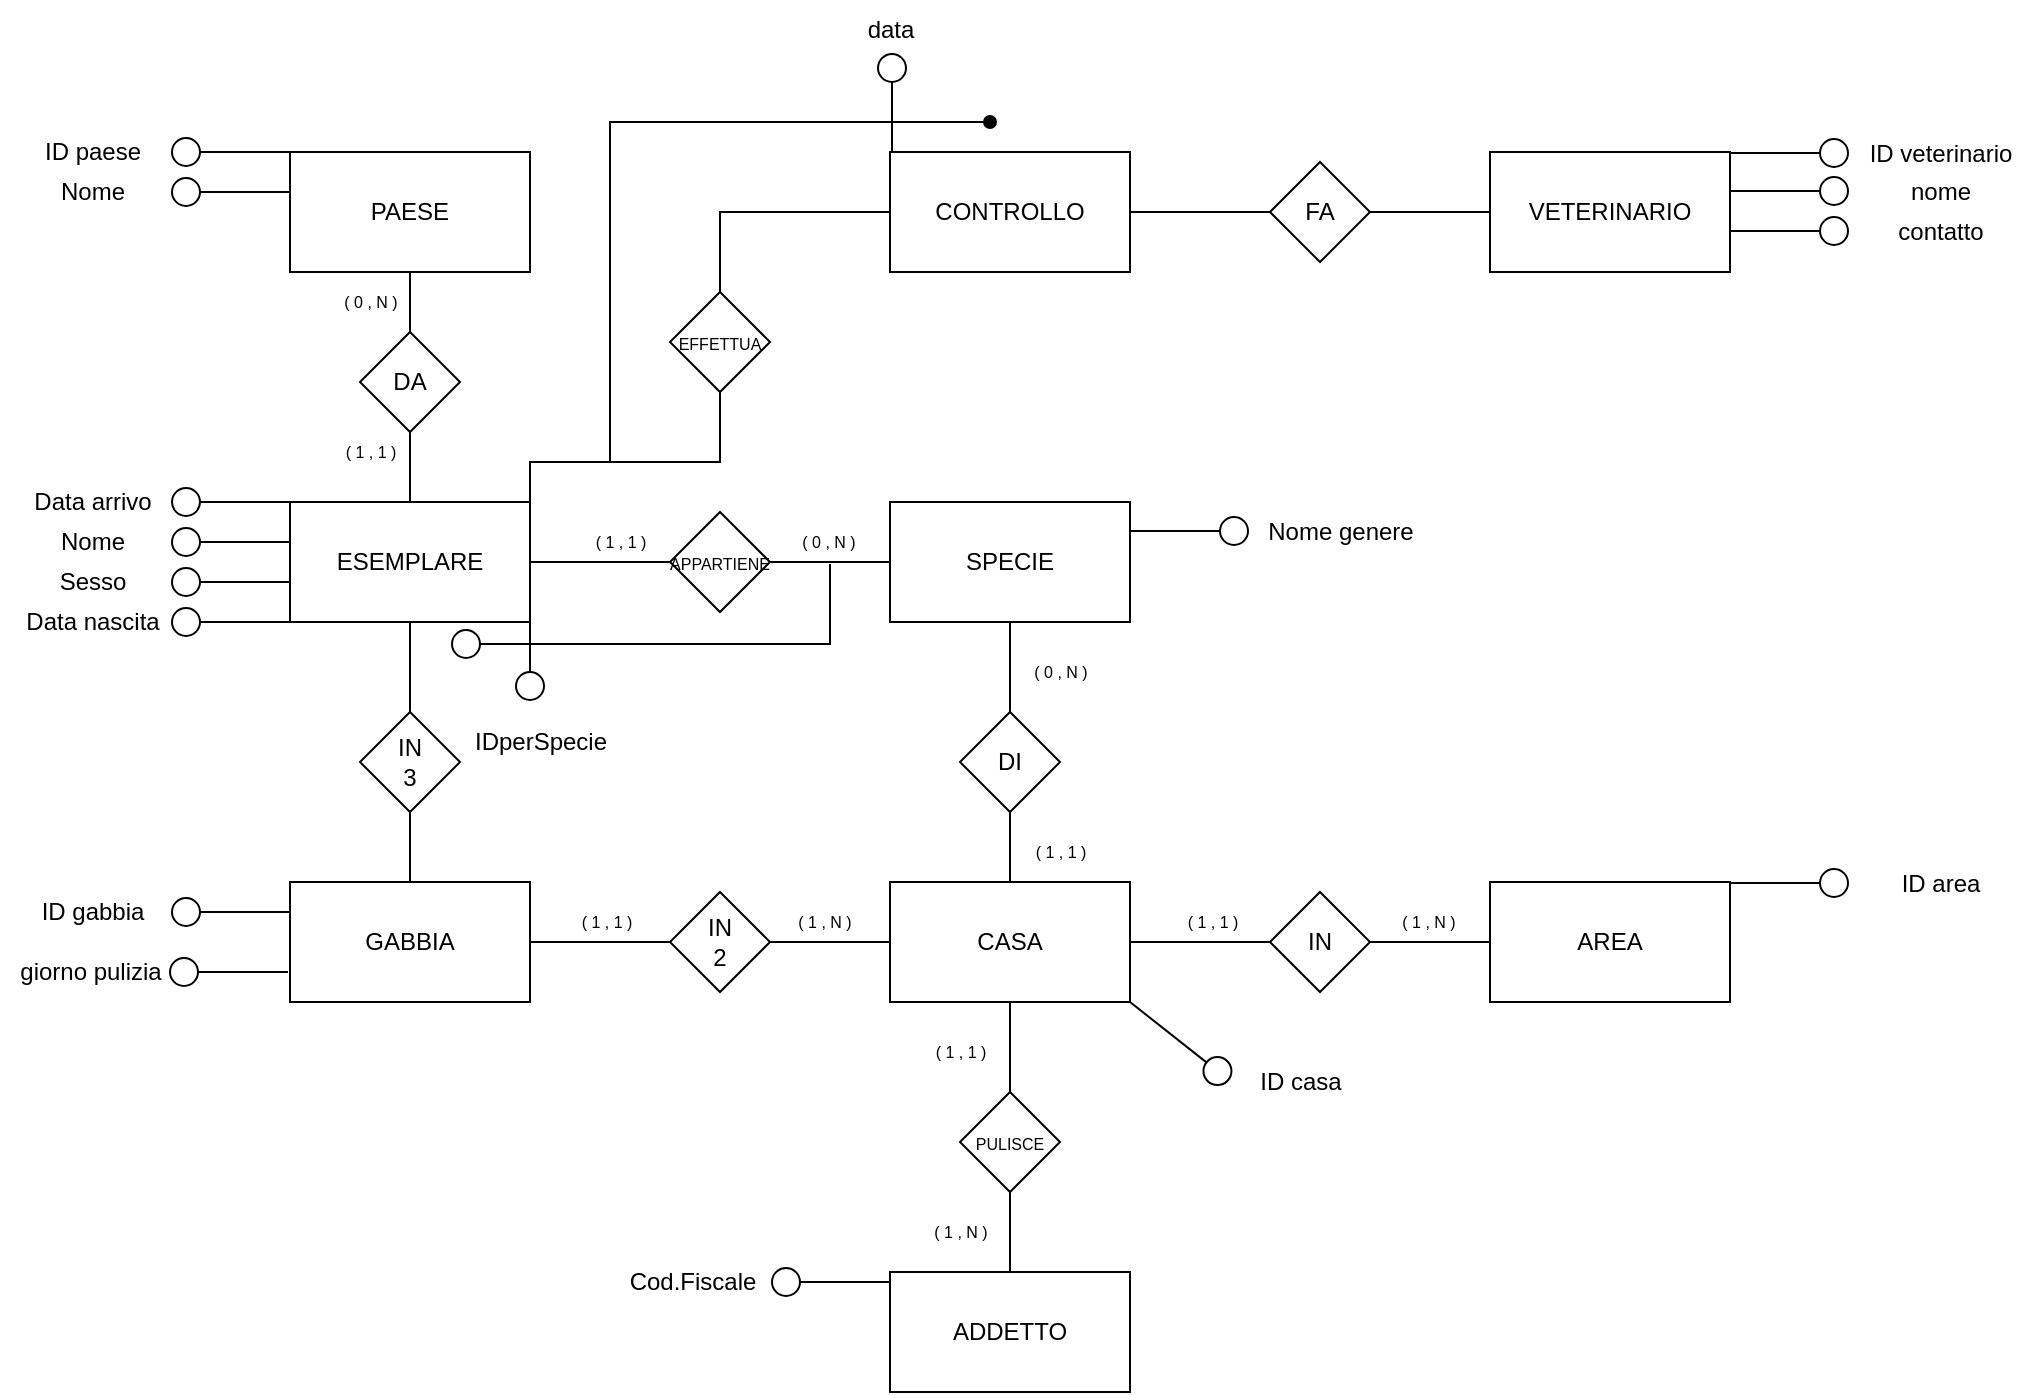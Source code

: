<mxfile version="20.8.20" type="device"><diagram name="Pagina-1" id="XJA15G_F2cv-zmy-xcmw"><mxGraphModel dx="2603" dy="2418" grid="1" gridSize="10" guides="1" tooltips="1" connect="1" arrows="1" fold="1" page="1" pageScale="1" pageWidth="1169" pageHeight="1654" math="0" shadow="0"><root><mxCell id="0"/><mxCell id="1" parent="0"/><mxCell id="vE_S6C_gx1YkcnpXVHqe-26" value="" style="edgeStyle=orthogonalEdgeStyle;rounded=0;orthogonalLoop=1;jettySize=auto;html=1;endArrow=none;endFill=0;" edge="1" parent="1" source="vE_S6C_gx1YkcnpXVHqe-1" target="vE_S6C_gx1YkcnpXVHqe-13"><mxGeometry relative="1" as="geometry"/></mxCell><mxCell id="vE_S6C_gx1YkcnpXVHqe-1" value="ESEMPLARE" style="rounded=0;whiteSpace=wrap;html=1;" vertex="1" parent="1"><mxGeometry x="130" y="245" width="120" height="60" as="geometry"/></mxCell><mxCell id="vE_S6C_gx1YkcnpXVHqe-2" value="SPECIE" style="rounded=0;whiteSpace=wrap;html=1;" vertex="1" parent="1"><mxGeometry x="430" y="245" width="120" height="60" as="geometry"/></mxCell><mxCell id="vE_S6C_gx1YkcnpXVHqe-28" value="" style="edgeStyle=orthogonalEdgeStyle;rounded=0;orthogonalLoop=1;jettySize=auto;html=1;endArrow=none;endFill=0;" edge="1" parent="1" source="vE_S6C_gx1YkcnpXVHqe-3" target="vE_S6C_gx1YkcnpXVHqe-12"><mxGeometry relative="1" as="geometry"/></mxCell><mxCell id="vE_S6C_gx1YkcnpXVHqe-3" value="GABBIA" style="rounded=0;whiteSpace=wrap;html=1;" vertex="1" parent="1"><mxGeometry x="130" y="435" width="120" height="60" as="geometry"/></mxCell><mxCell id="vE_S6C_gx1YkcnpXVHqe-23" value="" style="edgeStyle=orthogonalEdgeStyle;rounded=0;orthogonalLoop=1;jettySize=auto;html=1;endArrow=none;endFill=0;" edge="1" parent="1" source="vE_S6C_gx1YkcnpXVHqe-4" target="vE_S6C_gx1YkcnpXVHqe-16"><mxGeometry relative="1" as="geometry"/></mxCell><mxCell id="vE_S6C_gx1YkcnpXVHqe-4" value="PAESE" style="rounded=0;whiteSpace=wrap;html=1;" vertex="1" parent="1"><mxGeometry x="130" y="70" width="120" height="60" as="geometry"/></mxCell><mxCell id="vE_S6C_gx1YkcnpXVHqe-21" style="edgeStyle=orthogonalEdgeStyle;rounded=0;orthogonalLoop=1;jettySize=auto;html=1;entryX=0.5;entryY=0;entryDx=0;entryDy=0;endArrow=none;endFill=0;" edge="1" parent="1" source="vE_S6C_gx1YkcnpXVHqe-5" target="vE_S6C_gx1YkcnpXVHqe-17"><mxGeometry relative="1" as="geometry"/></mxCell><mxCell id="vE_S6C_gx1YkcnpXVHqe-5" value="CONTROLLO" style="rounded=0;whiteSpace=wrap;html=1;" vertex="1" parent="1"><mxGeometry x="430" y="70" width="120" height="60" as="geometry"/></mxCell><mxCell id="vE_S6C_gx1YkcnpXVHqe-6" value="VETERINARIO" style="rounded=0;whiteSpace=wrap;html=1;" vertex="1" parent="1"><mxGeometry x="730" y="70" width="120" height="60" as="geometry"/></mxCell><mxCell id="vE_S6C_gx1YkcnpXVHqe-30" value="" style="edgeStyle=orthogonalEdgeStyle;rounded=0;orthogonalLoop=1;jettySize=auto;html=1;endArrow=none;endFill=0;" edge="1" parent="1" source="vE_S6C_gx1YkcnpXVHqe-7" target="vE_S6C_gx1YkcnpXVHqe-11"><mxGeometry relative="1" as="geometry"/></mxCell><mxCell id="vE_S6C_gx1YkcnpXVHqe-32" value="" style="edgeStyle=orthogonalEdgeStyle;rounded=0;orthogonalLoop=1;jettySize=auto;html=1;endArrow=none;endFill=0;" edge="1" parent="1" source="vE_S6C_gx1YkcnpXVHqe-7" target="vE_S6C_gx1YkcnpXVHqe-10"><mxGeometry relative="1" as="geometry"/></mxCell><mxCell id="vE_S6C_gx1YkcnpXVHqe-82" value="" style="edgeStyle=orthogonalEdgeStyle;rounded=0;orthogonalLoop=1;jettySize=auto;html=1;fontSize=8;endArrow=none;endFill=0;" edge="1" parent="1" source="vE_S6C_gx1YkcnpXVHqe-7" target="vE_S6C_gx1YkcnpXVHqe-78"><mxGeometry relative="1" as="geometry"/></mxCell><mxCell id="vE_S6C_gx1YkcnpXVHqe-7" value="CASA" style="rounded=0;whiteSpace=wrap;html=1;" vertex="1" parent="1"><mxGeometry x="430" y="435" width="120" height="60" as="geometry"/></mxCell><mxCell id="vE_S6C_gx1YkcnpXVHqe-8" value="AREA" style="rounded=0;whiteSpace=wrap;html=1;" vertex="1" parent="1"><mxGeometry x="730" y="435" width="120" height="60" as="geometry"/></mxCell><mxCell id="vE_S6C_gx1YkcnpXVHqe-9" value="ADDETTO" style="rounded=0;whiteSpace=wrap;html=1;" vertex="1" parent="1"><mxGeometry x="430" y="630" width="120" height="60" as="geometry"/></mxCell><mxCell id="vE_S6C_gx1YkcnpXVHqe-33" value="" style="edgeStyle=orthogonalEdgeStyle;rounded=0;orthogonalLoop=1;jettySize=auto;html=1;endArrow=none;endFill=0;" edge="1" parent="1" source="vE_S6C_gx1YkcnpXVHqe-10" target="vE_S6C_gx1YkcnpXVHqe-9"><mxGeometry relative="1" as="geometry"/></mxCell><mxCell id="vE_S6C_gx1YkcnpXVHqe-10" value="&lt;font style=&quot;font-size: 8px;&quot;&gt;PULISCE&lt;/font&gt;" style="rhombus;whiteSpace=wrap;html=1;" vertex="1" parent="1"><mxGeometry x="465" y="540" width="50" height="50" as="geometry"/></mxCell><mxCell id="vE_S6C_gx1YkcnpXVHqe-31" value="" style="edgeStyle=orthogonalEdgeStyle;rounded=0;orthogonalLoop=1;jettySize=auto;html=1;endArrow=none;endFill=0;" edge="1" parent="1" source="vE_S6C_gx1YkcnpXVHqe-11" target="vE_S6C_gx1YkcnpXVHqe-8"><mxGeometry relative="1" as="geometry"/></mxCell><mxCell id="vE_S6C_gx1YkcnpXVHqe-11" value="IN" style="rhombus;whiteSpace=wrap;html=1;" vertex="1" parent="1"><mxGeometry x="620" y="440" width="50" height="50" as="geometry"/></mxCell><mxCell id="vE_S6C_gx1YkcnpXVHqe-29" value="" style="edgeStyle=orthogonalEdgeStyle;rounded=0;orthogonalLoop=1;jettySize=auto;html=1;endArrow=none;endFill=0;" edge="1" parent="1" source="vE_S6C_gx1YkcnpXVHqe-12" target="vE_S6C_gx1YkcnpXVHqe-7"><mxGeometry relative="1" as="geometry"/></mxCell><mxCell id="vE_S6C_gx1YkcnpXVHqe-12" value="IN&lt;br&gt;2" style="rhombus;whiteSpace=wrap;html=1;" vertex="1" parent="1"><mxGeometry x="320" y="440" width="50" height="50" as="geometry"/></mxCell><mxCell id="vE_S6C_gx1YkcnpXVHqe-27" value="" style="edgeStyle=orthogonalEdgeStyle;rounded=0;orthogonalLoop=1;jettySize=auto;html=1;endArrow=none;endFill=0;" edge="1" parent="1" source="vE_S6C_gx1YkcnpXVHqe-13" target="vE_S6C_gx1YkcnpXVHqe-3"><mxGeometry relative="1" as="geometry"/></mxCell><mxCell id="vE_S6C_gx1YkcnpXVHqe-13" value="IN&lt;br&gt;3" style="rhombus;whiteSpace=wrap;html=1;" vertex="1" parent="1"><mxGeometry x="165" y="350" width="50" height="50" as="geometry"/></mxCell><mxCell id="vE_S6C_gx1YkcnpXVHqe-24" value="" style="edgeStyle=orthogonalEdgeStyle;rounded=0;orthogonalLoop=1;jettySize=auto;html=1;endArrow=none;endFill=0;" edge="1" parent="1" source="vE_S6C_gx1YkcnpXVHqe-14" target="vE_S6C_gx1YkcnpXVHqe-1"><mxGeometry relative="1" as="geometry"/></mxCell><mxCell id="vE_S6C_gx1YkcnpXVHqe-25" value="" style="edgeStyle=orthogonalEdgeStyle;rounded=0;orthogonalLoop=1;jettySize=auto;html=1;endArrow=none;endFill=0;" edge="1" parent="1" source="vE_S6C_gx1YkcnpXVHqe-14" target="vE_S6C_gx1YkcnpXVHqe-2"><mxGeometry relative="1" as="geometry"/></mxCell><mxCell id="vE_S6C_gx1YkcnpXVHqe-14" value="&lt;font style=&quot;font-size: 8px;&quot;&gt;APPARTIENE&lt;/font&gt;" style="rhombus;whiteSpace=wrap;html=1;" vertex="1" parent="1"><mxGeometry x="320" y="250" width="50" height="50" as="geometry"/></mxCell><mxCell id="vE_S6C_gx1YkcnpXVHqe-22" value="" style="edgeStyle=orthogonalEdgeStyle;rounded=0;orthogonalLoop=1;jettySize=auto;html=1;endArrow=none;endFill=0;" edge="1" parent="1" source="vE_S6C_gx1YkcnpXVHqe-16" target="vE_S6C_gx1YkcnpXVHqe-1"><mxGeometry relative="1" as="geometry"/></mxCell><mxCell id="vE_S6C_gx1YkcnpXVHqe-16" value="DA" style="rhombus;whiteSpace=wrap;html=1;" vertex="1" parent="1"><mxGeometry x="165" y="160" width="50" height="50" as="geometry"/></mxCell><mxCell id="vE_S6C_gx1YkcnpXVHqe-34" style="edgeStyle=orthogonalEdgeStyle;rounded=0;orthogonalLoop=1;jettySize=auto;html=1;exitX=0.5;exitY=1;exitDx=0;exitDy=0;entryX=1;entryY=0;entryDx=0;entryDy=0;endArrow=none;endFill=0;" edge="1" parent="1" source="vE_S6C_gx1YkcnpXVHqe-17" target="vE_S6C_gx1YkcnpXVHqe-1"><mxGeometry relative="1" as="geometry"><Array as="points"><mxPoint x="345" y="225"/><mxPoint x="250" y="225"/></Array></mxGeometry></mxCell><mxCell id="vE_S6C_gx1YkcnpXVHqe-17" value="&lt;font style=&quot;font-size: 8px;&quot;&gt;EFFETTUA&lt;/font&gt;" style="rhombus;whiteSpace=wrap;html=1;" vertex="1" parent="1"><mxGeometry x="320" y="140" width="50" height="50" as="geometry"/></mxCell><mxCell id="vE_S6C_gx1YkcnpXVHqe-19" value="" style="edgeStyle=orthogonalEdgeStyle;rounded=0;orthogonalLoop=1;jettySize=auto;html=1;endArrow=none;endFill=0;" edge="1" parent="1" source="vE_S6C_gx1YkcnpXVHqe-18" target="vE_S6C_gx1YkcnpXVHqe-6"><mxGeometry relative="1" as="geometry"/></mxCell><mxCell id="vE_S6C_gx1YkcnpXVHqe-20" value="" style="edgeStyle=orthogonalEdgeStyle;rounded=0;orthogonalLoop=1;jettySize=auto;html=1;endArrow=none;endFill=0;" edge="1" parent="1" source="vE_S6C_gx1YkcnpXVHqe-18" target="vE_S6C_gx1YkcnpXVHqe-5"><mxGeometry relative="1" as="geometry"/></mxCell><mxCell id="vE_S6C_gx1YkcnpXVHqe-18" value="FA" style="rhombus;whiteSpace=wrap;html=1;" vertex="1" parent="1"><mxGeometry x="620" y="75" width="50" height="50" as="geometry"/></mxCell><mxCell id="vE_S6C_gx1YkcnpXVHqe-35" value="" style="endArrow=circle;html=1;rounded=0;endFill=0;exitX=0;exitY=0;exitDx=0;exitDy=0;" edge="1" parent="1" source="vE_S6C_gx1YkcnpXVHqe-1"><mxGeometry width="50" height="50" relative="1" as="geometry"><mxPoint x="50" y="300" as="sourcePoint"/><mxPoint x="70" y="245" as="targetPoint"/></mxGeometry></mxCell><mxCell id="vE_S6C_gx1YkcnpXVHqe-36" value="Data arrivo" style="text;html=1;align=center;verticalAlign=middle;resizable=0;points=[];autosize=1;strokeColor=none;fillColor=none;" vertex="1" parent="1"><mxGeometry x="-9" y="230" width="80" height="30" as="geometry"/></mxCell><mxCell id="vE_S6C_gx1YkcnpXVHqe-37" value="" style="endArrow=circle;html=1;rounded=0;endFill=0;exitX=0;exitY=0;exitDx=0;exitDy=0;" edge="1" parent="1"><mxGeometry width="50" height="50" relative="1" as="geometry"><mxPoint x="130" y="265" as="sourcePoint"/><mxPoint x="70" y="265" as="targetPoint"/></mxGeometry></mxCell><mxCell id="vE_S6C_gx1YkcnpXVHqe-38" value="Nome" style="text;html=1;align=center;verticalAlign=middle;resizable=0;points=[];autosize=1;strokeColor=none;fillColor=none;" vertex="1" parent="1"><mxGeometry x="1" y="250" width="60" height="30" as="geometry"/></mxCell><mxCell id="vE_S6C_gx1YkcnpXVHqe-39" value="" style="endArrow=circle;html=1;rounded=0;endFill=0;exitX=0;exitY=0;exitDx=0;exitDy=0;" edge="1" parent="1"><mxGeometry width="50" height="50" relative="1" as="geometry"><mxPoint x="130" y="285" as="sourcePoint"/><mxPoint x="70" y="285" as="targetPoint"/></mxGeometry></mxCell><mxCell id="vE_S6C_gx1YkcnpXVHqe-40" value="Sesso" style="text;html=1;align=center;verticalAlign=middle;resizable=0;points=[];autosize=1;strokeColor=none;fillColor=none;" vertex="1" parent="1"><mxGeometry x="1" y="270" width="60" height="30" as="geometry"/></mxCell><mxCell id="vE_S6C_gx1YkcnpXVHqe-41" value="" style="endArrow=circle;html=1;rounded=0;endFill=0;exitX=0;exitY=0;exitDx=0;exitDy=0;" edge="1" parent="1"><mxGeometry width="50" height="50" relative="1" as="geometry"><mxPoint x="130" y="305" as="sourcePoint"/><mxPoint x="70" y="305" as="targetPoint"/></mxGeometry></mxCell><mxCell id="vE_S6C_gx1YkcnpXVHqe-42" value="Data nascita" style="text;html=1;align=center;verticalAlign=middle;resizable=0;points=[];autosize=1;strokeColor=none;fillColor=none;" vertex="1" parent="1"><mxGeometry x="-14" y="290" width="90" height="30" as="geometry"/></mxCell><mxCell id="vE_S6C_gx1YkcnpXVHqe-43" value="" style="endArrow=circle;html=1;rounded=0;endFill=0;" edge="1" parent="1"><mxGeometry width="50" height="50" relative="1" as="geometry"><mxPoint x="250" y="305" as="sourcePoint"/><mxPoint x="250" y="345" as="targetPoint"/></mxGeometry></mxCell><mxCell id="vE_S6C_gx1YkcnpXVHqe-44" value="IDperSpecie" style="text;html=1;align=center;verticalAlign=middle;resizable=0;points=[];autosize=1;strokeColor=none;fillColor=none;" vertex="1" parent="1"><mxGeometry x="210" y="350" width="90" height="30" as="geometry"/></mxCell><mxCell id="vE_S6C_gx1YkcnpXVHqe-45" value="" style="endArrow=circle;html=1;rounded=0;endFill=0;exitX=0;exitY=0;exitDx=0;exitDy=0;" edge="1" parent="1"><mxGeometry width="50" height="50" relative="1" as="geometry"><mxPoint x="550" y="259.5" as="sourcePoint"/><mxPoint x="610" y="259.5" as="targetPoint"/></mxGeometry></mxCell><mxCell id="vE_S6C_gx1YkcnpXVHqe-46" value="Nome genere" style="text;html=1;align=center;verticalAlign=middle;resizable=0;points=[];autosize=1;strokeColor=none;fillColor=none;" vertex="1" parent="1"><mxGeometry x="605" y="245" width="100" height="30" as="geometry"/></mxCell><mxCell id="vE_S6C_gx1YkcnpXVHqe-47" value="" style="endArrow=circle;html=1;rounded=0;endFill=0;exitX=0;exitY=0;exitDx=0;exitDy=0;" edge="1" parent="1"><mxGeometry width="50" height="50" relative="1" as="geometry"><mxPoint x="130" y="70" as="sourcePoint"/><mxPoint x="70" y="70" as="targetPoint"/></mxGeometry></mxCell><mxCell id="vE_S6C_gx1YkcnpXVHqe-48" value="ID paese" style="text;html=1;align=center;verticalAlign=middle;resizable=0;points=[];autosize=1;strokeColor=none;fillColor=none;" vertex="1" parent="1"><mxGeometry x="-4" y="55" width="70" height="30" as="geometry"/></mxCell><mxCell id="vE_S6C_gx1YkcnpXVHqe-49" value="" style="endArrow=circle;html=1;rounded=0;endFill=0;exitX=0;exitY=0;exitDx=0;exitDy=0;" edge="1" parent="1"><mxGeometry width="50" height="50" relative="1" as="geometry"><mxPoint x="130" y="90" as="sourcePoint"/><mxPoint x="70" y="90" as="targetPoint"/></mxGeometry></mxCell><mxCell id="vE_S6C_gx1YkcnpXVHqe-50" value="Nome" style="text;html=1;align=center;verticalAlign=middle;resizable=0;points=[];autosize=1;strokeColor=none;fillColor=none;" vertex="1" parent="1"><mxGeometry x="1" y="75" width="60" height="30" as="geometry"/></mxCell><mxCell id="vE_S6C_gx1YkcnpXVHqe-53" value="" style="endArrow=circle;html=1;rounded=0;endFill=0;exitX=0;exitY=0;exitDx=0;exitDy=0;" edge="1" parent="1"><mxGeometry width="50" height="50" relative="1" as="geometry"><mxPoint x="850" y="70.5" as="sourcePoint"/><mxPoint x="910" y="70.5" as="targetPoint"/></mxGeometry></mxCell><mxCell id="vE_S6C_gx1YkcnpXVHqe-54" value="ID veterinario" style="text;html=1;align=center;verticalAlign=middle;resizable=0;points=[];autosize=1;strokeColor=none;fillColor=none;" vertex="1" parent="1"><mxGeometry x="910" y="56" width="90" height="30" as="geometry"/></mxCell><mxCell id="vE_S6C_gx1YkcnpXVHqe-56" value="" style="endArrow=circle;html=1;rounded=0;endFill=0;exitX=0;exitY=0;exitDx=0;exitDy=0;" edge="1" parent="1"><mxGeometry width="50" height="50" relative="1" as="geometry"><mxPoint x="850" y="89.5" as="sourcePoint"/><mxPoint x="910" y="89.5" as="targetPoint"/></mxGeometry></mxCell><mxCell id="vE_S6C_gx1YkcnpXVHqe-57" value="nome" style="text;html=1;align=center;verticalAlign=middle;resizable=0;points=[];autosize=1;strokeColor=none;fillColor=none;" vertex="1" parent="1"><mxGeometry x="930" y="75" width="50" height="30" as="geometry"/></mxCell><mxCell id="vE_S6C_gx1YkcnpXVHqe-58" value="" style="endArrow=circle;html=1;rounded=0;endFill=0;exitX=0;exitY=0;exitDx=0;exitDy=0;" edge="1" parent="1"><mxGeometry width="50" height="50" relative="1" as="geometry"><mxPoint x="850" y="109.5" as="sourcePoint"/><mxPoint x="910" y="109.5" as="targetPoint"/></mxGeometry></mxCell><mxCell id="vE_S6C_gx1YkcnpXVHqe-59" value="contatto" style="text;html=1;align=center;verticalAlign=middle;resizable=0;points=[];autosize=1;strokeColor=none;fillColor=none;" vertex="1" parent="1"><mxGeometry x="920" y="95" width="70" height="30" as="geometry"/></mxCell><mxCell id="vE_S6C_gx1YkcnpXVHqe-63" value="" style="endArrow=circle;html=1;rounded=0;fontSize=8;endFill=0;" edge="1" parent="1"><mxGeometry width="50" height="50" relative="1" as="geometry"><mxPoint x="400" y="276" as="sourcePoint"/><mxPoint x="210" y="316" as="targetPoint"/><Array as="points"><mxPoint x="400" y="316"/></Array></mxGeometry></mxCell><mxCell id="vE_S6C_gx1YkcnpXVHqe-64" value="( 1 , 1 )" style="text;html=1;align=center;verticalAlign=middle;resizable=0;points=[];autosize=1;strokeColor=none;fillColor=none;fontSize=8;" vertex="1" parent="1"><mxGeometry x="145" y="210" width="50" height="20" as="geometry"/></mxCell><mxCell id="vE_S6C_gx1YkcnpXVHqe-65" value="( 0 , N )" style="text;html=1;align=center;verticalAlign=middle;resizable=0;points=[];autosize=1;strokeColor=none;fillColor=none;fontSize=8;" vertex="1" parent="1"><mxGeometry x="145" y="135" width="50" height="20" as="geometry"/></mxCell><mxCell id="vE_S6C_gx1YkcnpXVHqe-66" value="" style="endArrow=circle;html=1;rounded=0;endFill=0;exitX=0;exitY=0;exitDx=0;exitDy=0;" edge="1" parent="1"><mxGeometry width="50" height="50" relative="1" as="geometry"><mxPoint x="850" y="435.5" as="sourcePoint"/><mxPoint x="910" y="435.5" as="targetPoint"/></mxGeometry></mxCell><mxCell id="vE_S6C_gx1YkcnpXVHqe-67" value="ID area" style="text;html=1;align=center;verticalAlign=middle;resizable=0;points=[];autosize=1;strokeColor=none;fillColor=none;" vertex="1" parent="1"><mxGeometry x="925" y="421" width="60" height="30" as="geometry"/></mxCell><mxCell id="vE_S6C_gx1YkcnpXVHqe-68" value="( 1 , 1 )" style="text;html=1;align=center;verticalAlign=middle;resizable=0;points=[];autosize=1;strokeColor=none;fillColor=none;fontSize=8;" vertex="1" parent="1"><mxGeometry x="270" y="255" width="50" height="20" as="geometry"/></mxCell><mxCell id="vE_S6C_gx1YkcnpXVHqe-69" value="( 0 , N )" style="text;html=1;align=center;verticalAlign=middle;resizable=0;points=[];autosize=1;strokeColor=none;fillColor=none;fontSize=8;" vertex="1" parent="1"><mxGeometry x="374" y="255" width="50" height="20" as="geometry"/></mxCell><mxCell id="vE_S6C_gx1YkcnpXVHqe-70" value="( 1 , 1 )" style="text;html=1;align=center;verticalAlign=middle;resizable=0;points=[];autosize=1;strokeColor=none;fillColor=none;fontSize=8;" vertex="1" parent="1"><mxGeometry x="566" y="445" width="50" height="20" as="geometry"/></mxCell><mxCell id="vE_S6C_gx1YkcnpXVHqe-72" value="( 1 , 1 )" style="text;html=1;align=center;verticalAlign=middle;resizable=0;points=[];autosize=1;strokeColor=none;fillColor=none;fontSize=8;" vertex="1" parent="1"><mxGeometry x="263" y="445" width="50" height="20" as="geometry"/></mxCell><mxCell id="vE_S6C_gx1YkcnpXVHqe-74" value="( 1 , N )" style="text;html=1;align=center;verticalAlign=middle;resizable=0;points=[];autosize=1;strokeColor=none;fillColor=none;fontSize=8;" vertex="1" parent="1"><mxGeometry x="674" y="445" width="50" height="20" as="geometry"/></mxCell><mxCell id="vE_S6C_gx1YkcnpXVHqe-75" value="( 1 , N )" style="text;html=1;align=center;verticalAlign=middle;resizable=0;points=[];autosize=1;strokeColor=none;fillColor=none;fontSize=8;" vertex="1" parent="1"><mxGeometry x="372" y="445" width="50" height="20" as="geometry"/></mxCell><mxCell id="vE_S6C_gx1YkcnpXVHqe-76" value="( 1 , 1 )" style="text;html=1;align=center;verticalAlign=middle;resizable=0;points=[];autosize=1;strokeColor=none;fillColor=none;fontSize=8;" vertex="1" parent="1"><mxGeometry x="440" y="510" width="50" height="20" as="geometry"/></mxCell><mxCell id="vE_S6C_gx1YkcnpXVHqe-77" value="( 1 , N )" style="text;html=1;align=center;verticalAlign=middle;resizable=0;points=[];autosize=1;strokeColor=none;fillColor=none;fontSize=8;" vertex="1" parent="1"><mxGeometry x="440" y="600" width="50" height="20" as="geometry"/></mxCell><mxCell id="vE_S6C_gx1YkcnpXVHqe-79" value="" style="edgeStyle=orthogonalEdgeStyle;rounded=0;orthogonalLoop=1;jettySize=auto;html=1;fontSize=8;endArrow=none;endFill=0;" edge="1" parent="1" source="vE_S6C_gx1YkcnpXVHqe-78" target="vE_S6C_gx1YkcnpXVHqe-2"><mxGeometry relative="1" as="geometry"/></mxCell><mxCell id="vE_S6C_gx1YkcnpXVHqe-78" value="DI" style="rhombus;whiteSpace=wrap;html=1;" vertex="1" parent="1"><mxGeometry x="465" y="350" width="50" height="50" as="geometry"/></mxCell><mxCell id="vE_S6C_gx1YkcnpXVHqe-84" value="" style="endArrow=circle;html=1;rounded=0;endFill=0;exitX=0;exitY=0;exitDx=0;exitDy=0;" edge="1" parent="1"><mxGeometry width="50" height="50" relative="1" as="geometry"><mxPoint x="130" y="450" as="sourcePoint"/><mxPoint x="70" y="450" as="targetPoint"/></mxGeometry></mxCell><mxCell id="vE_S6C_gx1YkcnpXVHqe-85" value="ID gabbia" style="text;html=1;align=center;verticalAlign=middle;resizable=0;points=[];autosize=1;strokeColor=none;fillColor=none;" vertex="1" parent="1"><mxGeometry x="-4" y="435" width="70" height="30" as="geometry"/></mxCell><mxCell id="vE_S6C_gx1YkcnpXVHqe-86" value="" style="endArrow=circle;html=1;rounded=0;endFill=0;exitX=0;exitY=0;exitDx=0;exitDy=0;" edge="1" parent="1"><mxGeometry width="50" height="50" relative="1" as="geometry"><mxPoint x="129" y="480" as="sourcePoint"/><mxPoint x="69" y="480" as="targetPoint"/></mxGeometry></mxCell><mxCell id="vE_S6C_gx1YkcnpXVHqe-87" value="giorno pulizia" style="text;html=1;align=center;verticalAlign=middle;resizable=0;points=[];autosize=1;strokeColor=none;fillColor=none;" vertex="1" parent="1"><mxGeometry x="-15" y="465" width="90" height="30" as="geometry"/></mxCell><mxCell id="vE_S6C_gx1YkcnpXVHqe-88" value="( 1 , 1 )" style="text;html=1;align=center;verticalAlign=middle;resizable=0;points=[];autosize=1;strokeColor=none;fillColor=none;fontSize=8;" vertex="1" parent="1"><mxGeometry x="490" y="410" width="50" height="20" as="geometry"/></mxCell><mxCell id="vE_S6C_gx1YkcnpXVHqe-89" value="( 0 , N )" style="text;html=1;align=center;verticalAlign=middle;resizable=0;points=[];autosize=1;strokeColor=none;fillColor=none;fontSize=8;" vertex="1" parent="1"><mxGeometry x="490" y="320" width="50" height="20" as="geometry"/></mxCell><mxCell id="vE_S6C_gx1YkcnpXVHqe-90" value="" style="endArrow=circle;html=1;rounded=0;endFill=0;exitX=0;exitY=0;exitDx=0;exitDy=0;" edge="1" parent="1"><mxGeometry width="50" height="50" relative="1" as="geometry"><mxPoint x="430" y="635" as="sourcePoint"/><mxPoint x="370" y="635" as="targetPoint"/></mxGeometry></mxCell><mxCell id="vE_S6C_gx1YkcnpXVHqe-91" value="Cod.Fiscale" style="text;html=1;align=center;verticalAlign=middle;resizable=0;points=[];autosize=1;strokeColor=none;fillColor=none;" vertex="1" parent="1"><mxGeometry x="286" y="620" width="90" height="30" as="geometry"/></mxCell><mxCell id="vE_S6C_gx1YkcnpXVHqe-92" value="" style="endArrow=circle;html=1;rounded=0;endFill=0;exitX=1;exitY=1;exitDx=0;exitDy=0;" edge="1" parent="1" source="vE_S6C_gx1YkcnpXVHqe-7"><mxGeometry width="50" height="50" relative="1" as="geometry"><mxPoint x="540" y="534.5" as="sourcePoint"/><mxPoint x="600" y="534.5" as="targetPoint"/></mxGeometry></mxCell><mxCell id="vE_S6C_gx1YkcnpXVHqe-93" value="ID casa" style="text;html=1;align=center;verticalAlign=middle;resizable=0;points=[];autosize=1;strokeColor=none;fillColor=none;" vertex="1" parent="1"><mxGeometry x="605" y="520" width="60" height="30" as="geometry"/></mxCell><mxCell id="vE_S6C_gx1YkcnpXVHqe-94" value="" style="endArrow=circle;html=1;rounded=0;endFill=0;exitX=0;exitY=0;exitDx=0;exitDy=0;" edge="1" parent="1"><mxGeometry width="50" height="50" relative="1" as="geometry"><mxPoint x="431" y="70" as="sourcePoint"/><mxPoint x="431" y="20" as="targetPoint"/></mxGeometry></mxCell><mxCell id="vE_S6C_gx1YkcnpXVHqe-95" value="data" style="text;html=1;align=center;verticalAlign=middle;resizable=0;points=[];autosize=1;strokeColor=none;fillColor=none;" vertex="1" parent="1"><mxGeometry x="405" y="-6" width="50" height="30" as="geometry"/></mxCell><mxCell id="vE_S6C_gx1YkcnpXVHqe-96" value="" style="endArrow=oval;html=1;rounded=0;fontSize=8;endFill=1;" edge="1" parent="1"><mxGeometry width="50" height="50" relative="1" as="geometry"><mxPoint x="290" y="225" as="sourcePoint"/><mxPoint x="480" y="55" as="targetPoint"/><Array as="points"><mxPoint x="290" y="55"/></Array></mxGeometry></mxCell></root></mxGraphModel></diagram></mxfile>